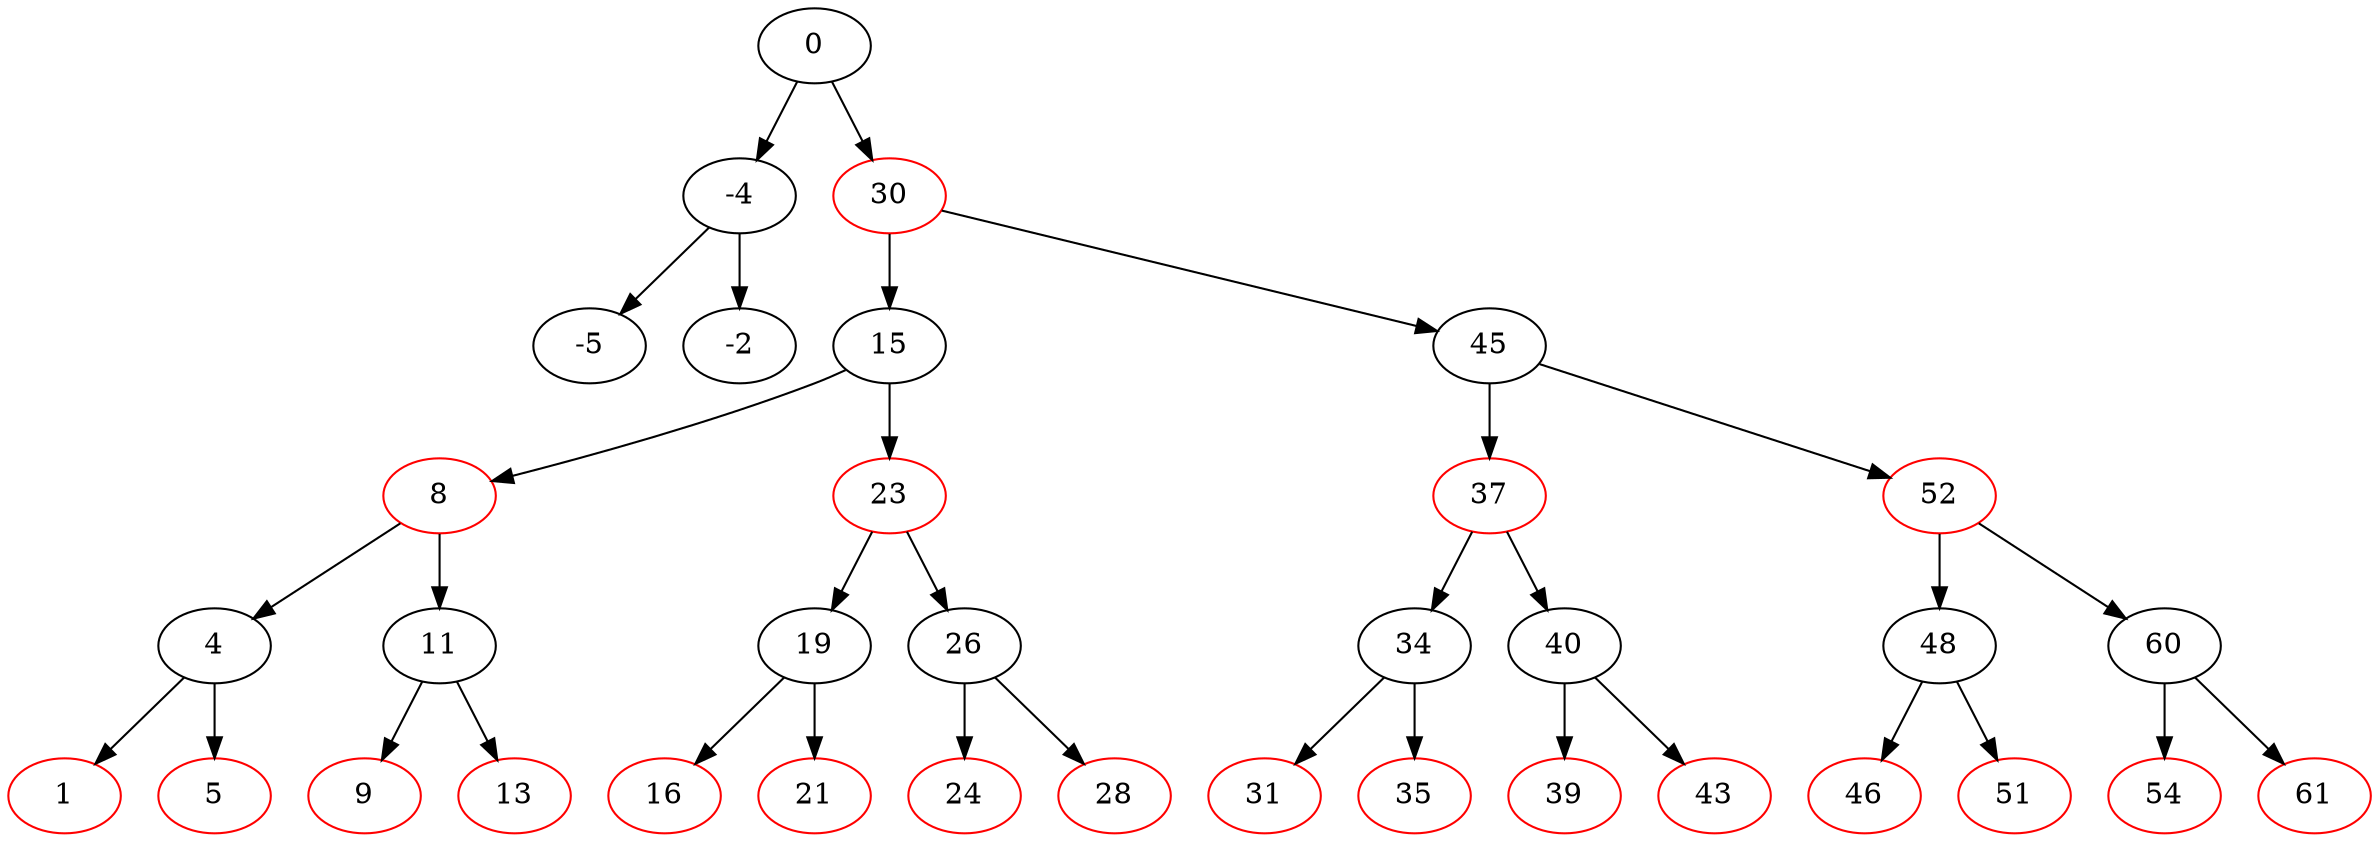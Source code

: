 
digraph rzwklein {
    0;
    -4;
    -5;
    -2;
    30 [color="red"];
    15;
    8 [color="red"];
    4;
    1 [color="red"];
    5 [color="red"];
    11;
    9 [color="red"];
    13 [color="red"];
    23 [color="red"];
    19;
    16 [color="red"];
    21 [color="red"];
    26;
    24 [color="red"];
    28 [color="red"];
    45;
    37 [color="red"];
    34;
    31 [color="red"];
    35 [color="red"];
    40;
    39 [color="red"];
    43 [color="red"];
    52 [color="red"];
    48;
    46 [color="red"];
    51 [color="red"];
    60;
    54 [color="red"];
    61 [color="red"];

    0 -> -4;
    0 -> 30;
    -4 -> -5;
    -4 -> -2;
    30 -> 15;
    30 -> 45;
    15 -> 8;
    15 -> 23;
    8 -> 4;
    8 -> 11;
    4 -> 1;
    4 -> 5;
    11 -> 9;
    11 -> 13;
    23 -> 19;
    23 -> 26;
    19 -> 16;
    19 -> 21;
    26 -> 24;
    26 -> 28;
    45 -> 37;
    45 -> 52;
    37 -> 34;
    37 -> 40;
    34 -> 31;
    34 -> 35;
    40 -> 39;
    40 -> 43;
    52 -> 48;
    52 -> 60;
    48 -> 46;
    48 -> 51;
    60 -> 54;
    60 -> 61;
}

